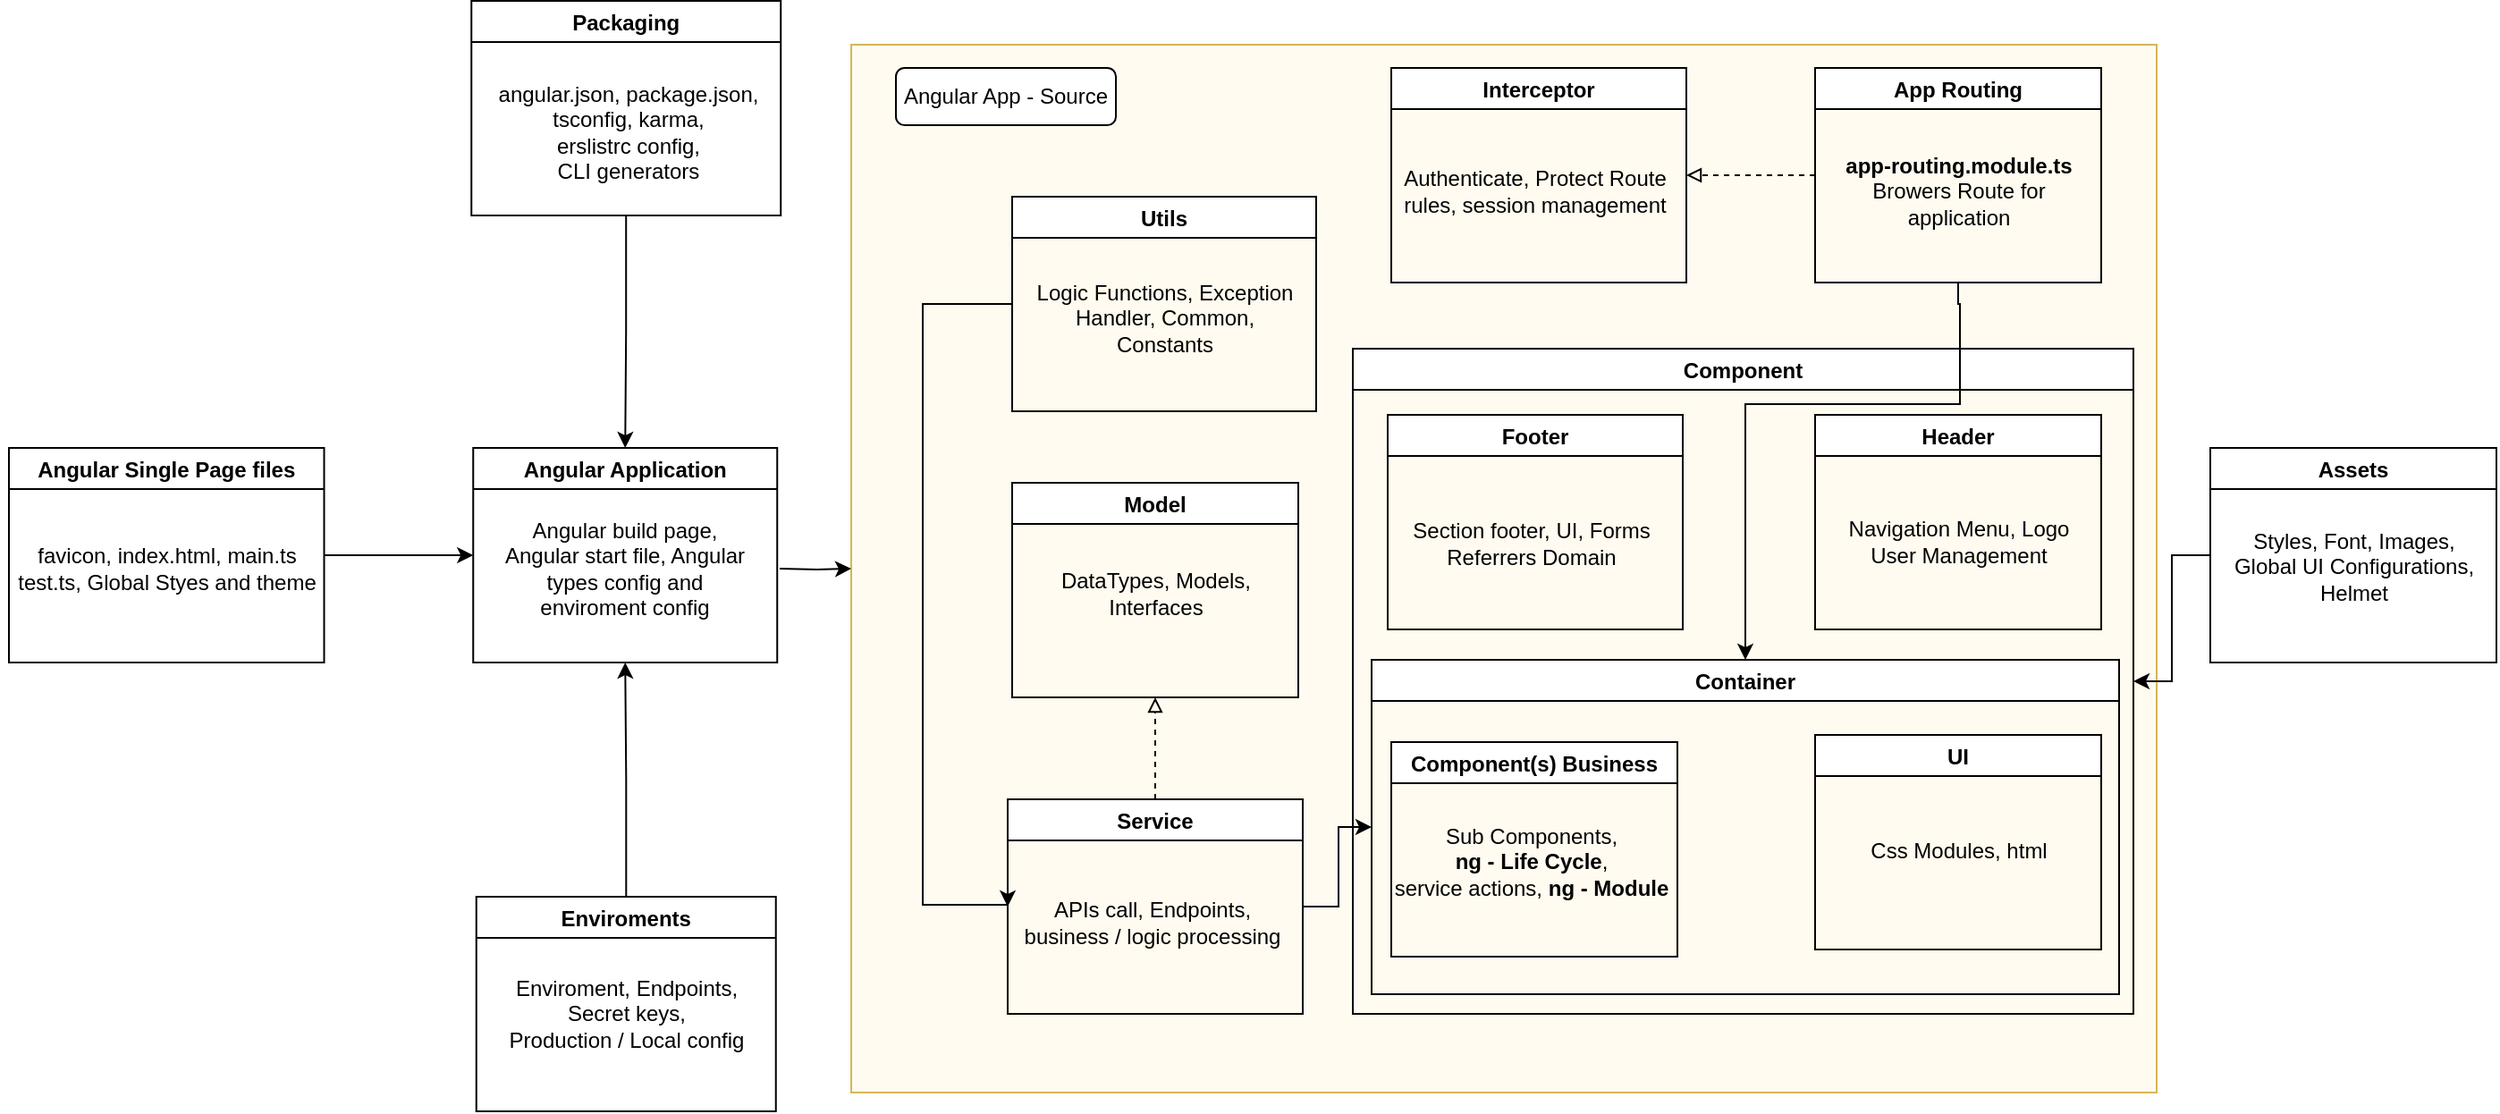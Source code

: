 <mxfile version="20.2.3" type="device" pages="2"><diagram id="prtHgNgQTEPvFCAcTncT" name="FE"><mxGraphModel dx="2238" dy="1041" grid="1" gridSize="10" guides="1" tooltips="1" connect="1" arrows="1" fold="1" page="0" pageScale="1" pageWidth="827" pageHeight="1169" math="0" shadow="0"><root><mxCell id="0"/><mxCell id="1" parent="0"/><mxCell id="k6r781Wsjhl0k1iYg_Lr-15" value="" style="rounded=0;whiteSpace=wrap;html=1;fillColor=#FFFBF0;strokeColor=#d6b656;" parent="1" vertex="1"><mxGeometry x="-400" y="-95" width="730" height="586" as="geometry"/></mxCell><mxCell id="IrVJAFNcr8Pu99Y_NWgR-2" value="Container" style="swimlane;" parent="1" vertex="1"><mxGeometry x="-109" y="249" width="418" height="187" as="geometry"/></mxCell><mxCell id="IrVJAFNcr8Pu99Y_NWgR-5" value="Component" style="swimlane;" parent="1" vertex="1"><mxGeometry x="-119.5" y="75" width="436.5" height="372" as="geometry"/></mxCell><mxCell id="T4bixV8HdlC3Lr46192C-1" value="UI" style="swimlane;" parent="IrVJAFNcr8Pu99Y_NWgR-5" vertex="1"><mxGeometry x="258.5" y="216" width="160" height="120" as="geometry"/></mxCell><mxCell id="T4bixV8HdlC3Lr46192C-11" value="Css Modules, html" style="text;html=1;align=center;verticalAlign=middle;resizable=0;points=[];autosize=1;strokeColor=none;fillColor=none;" parent="T4bixV8HdlC3Lr46192C-1" vertex="1"><mxGeometry x="20" y="50" width="120" height="30" as="geometry"/></mxCell><mxCell id="IrVJAFNcr8Pu99Y_NWgR-4" value="Footer" style="swimlane;" parent="IrVJAFNcr8Pu99Y_NWgR-5" vertex="1"><mxGeometry x="19.5" y="37" width="165" height="120" as="geometry"/></mxCell><mxCell id="IrVJAFNcr8Pu99Y_NWgR-30" value="Section footer, UI, Forms&lt;br&gt;Referrers Domain" style="text;html=1;align=center;verticalAlign=middle;resizable=0;points=[];autosize=1;strokeColor=none;fillColor=none;" parent="IrVJAFNcr8Pu99Y_NWgR-4" vertex="1"><mxGeometry y="51.5" width="160" height="40" as="geometry"/></mxCell><mxCell id="IrVJAFNcr8Pu99Y_NWgR-3" value="Header" style="swimlane;" parent="IrVJAFNcr8Pu99Y_NWgR-5" vertex="1"><mxGeometry x="258.5" y="37" width="160" height="120" as="geometry"/></mxCell><mxCell id="IrVJAFNcr8Pu99Y_NWgR-31" value="Navigation Menu, Logo&lt;br&gt;User Management" style="text;html=1;align=center;verticalAlign=middle;resizable=0;points=[];autosize=1;strokeColor=none;fillColor=none;" parent="IrVJAFNcr8Pu99Y_NWgR-3" vertex="1"><mxGeometry x="5" y="51" width="150" height="40" as="geometry"/></mxCell><mxCell id="T4bixV8HdlC3Lr46192C-8" style="edgeStyle=orthogonalEdgeStyle;rounded=0;orthogonalLoop=1;jettySize=auto;html=1;endArrow=classic;endFill=1;exitX=0.5;exitY=1;exitDx=0;exitDy=0;" parent="1" source="IrVJAFNcr8Pu99Y_NWgR-14" target="IrVJAFNcr8Pu99Y_NWgR-2" edge="1"><mxGeometry relative="1" as="geometry"><Array as="points"><mxPoint x="219" y="50"/><mxPoint x="220" y="50"/><mxPoint x="220" y="106"/><mxPoint x="100" y="106"/></Array></mxGeometry></mxCell><mxCell id="IrVJAFNcr8Pu99Y_NWgR-14" value="App Routing" style="swimlane;" parent="1" vertex="1"><mxGeometry x="139" y="-82" width="160" height="120" as="geometry"/></mxCell><mxCell id="IrVJAFNcr8Pu99Y_NWgR-15" value="&lt;b&gt;app-routing.module.ts&lt;/b&gt;&lt;br&gt;Browers Route for&lt;br&gt;application" style="text;html=1;align=center;verticalAlign=middle;resizable=0;points=[];autosize=1;strokeColor=none;fillColor=none;" parent="IrVJAFNcr8Pu99Y_NWgR-14" vertex="1"><mxGeometry x="5" y="39" width="150" height="60" as="geometry"/></mxCell><mxCell id="k6r781Wsjhl0k1iYg_Lr-3" style="edgeStyle=orthogonalEdgeStyle;rounded=0;orthogonalLoop=1;jettySize=auto;html=1;entryX=1;entryY=0.5;entryDx=0;entryDy=0;" parent="1" source="IrVJAFNcr8Pu99Y_NWgR-16" target="IrVJAFNcr8Pu99Y_NWgR-5" edge="1"><mxGeometry relative="1" as="geometry"/></mxCell><mxCell id="IrVJAFNcr8Pu99Y_NWgR-16" value="Assets" style="swimlane;" parent="1" vertex="1"><mxGeometry x="360" y="130.5" width="160" height="120" as="geometry"/></mxCell><mxCell id="IrVJAFNcr8Pu99Y_NWgR-21" value="Styles, Font, Images,&lt;br&gt;Global UI Configurations,&lt;br&gt;Helmet" style="text;html=1;align=center;verticalAlign=middle;resizable=0;points=[];autosize=1;strokeColor=none;fillColor=none;" parent="IrVJAFNcr8Pu99Y_NWgR-16" vertex="1"><mxGeometry x="5" y="41" width="150" height="50" as="geometry"/></mxCell><mxCell id="k6r781Wsjhl0k1iYg_Lr-5" style="edgeStyle=orthogonalEdgeStyle;rounded=0;orthogonalLoop=1;jettySize=auto;html=1;entryX=0;entryY=0.5;entryDx=0;entryDy=0;" parent="1" source="IrVJAFNcr8Pu99Y_NWgR-17" target="IrVJAFNcr8Pu99Y_NWgR-2" edge="1"><mxGeometry relative="1" as="geometry"/></mxCell><mxCell id="T4bixV8HdlC3Lr46192C-9" style="edgeStyle=orthogonalEdgeStyle;rounded=0;orthogonalLoop=1;jettySize=auto;html=1;entryX=0.5;entryY=1;entryDx=0;entryDy=0;endArrow=block;endFill=0;dashed=1;" parent="1" source="IrVJAFNcr8Pu99Y_NWgR-17" target="k6r781Wsjhl0k1iYg_Lr-7" edge="1"><mxGeometry relative="1" as="geometry"/></mxCell><mxCell id="IrVJAFNcr8Pu99Y_NWgR-17" value="Service" style="swimlane;startSize=23;" parent="1" vertex="1"><mxGeometry x="-312.5" y="327" width="165" height="120" as="geometry"/></mxCell><mxCell id="IrVJAFNcr8Pu99Y_NWgR-19" value="APIs call, Endpoints, &lt;br&gt;business / logic processing" style="text;html=1;align=center;verticalAlign=middle;resizable=0;points=[];autosize=1;strokeColor=none;fillColor=none;" parent="IrVJAFNcr8Pu99Y_NWgR-17" vertex="1"><mxGeometry x="-5" y="49" width="170" height="40" as="geometry"/></mxCell><mxCell id="k6r781Wsjhl0k1iYg_Lr-10" style="edgeStyle=orthogonalEdgeStyle;rounded=0;orthogonalLoop=1;jettySize=auto;html=1;entryX=0;entryY=0.5;entryDx=0;entryDy=0;" parent="1" source="IrVJAFNcr8Pu99Y_NWgR-22" target="IrVJAFNcr8Pu99Y_NWgR-17" edge="1"><mxGeometry relative="1" as="geometry"><Array as="points"><mxPoint x="-360" y="50"/><mxPoint x="-360" y="386"/></Array></mxGeometry></mxCell><mxCell id="IrVJAFNcr8Pu99Y_NWgR-22" value="Utils" style="swimlane;startSize=23;" parent="1" vertex="1"><mxGeometry x="-310" y="-10" width="170" height="120" as="geometry"/></mxCell><mxCell id="IrVJAFNcr8Pu99Y_NWgR-32" value="Logic Functions, Exception&lt;br&gt;Handler, Common,&lt;br&gt;Constants" style="text;html=1;align=center;verticalAlign=middle;resizable=0;points=[];autosize=1;strokeColor=none;fillColor=none;" parent="IrVJAFNcr8Pu99Y_NWgR-22" vertex="1"><mxGeometry y="38" width="170" height="60" as="geometry"/></mxCell><mxCell id="IrVJAFNcr8Pu99Y_NWgR-23" value="Angular Application" style="swimlane;" parent="1" vertex="1"><mxGeometry x="-611.38" y="130.5" width="170" height="120" as="geometry"/></mxCell><mxCell id="IrVJAFNcr8Pu99Y_NWgR-24" value="Angular build page, &lt;br&gt;Angular start file, Angular&lt;br&gt;types config and&lt;br&gt;enviroment config" style="text;html=1;align=center;verticalAlign=middle;resizable=0;points=[];autosize=1;strokeColor=none;fillColor=none;" parent="IrVJAFNcr8Pu99Y_NWgR-23" vertex="1"><mxGeometry x="8" y="32.5" width="152" height="70" as="geometry"/></mxCell><mxCell id="k6r781Wsjhl0k1iYg_Lr-1" style="edgeStyle=orthogonalEdgeStyle;rounded=0;orthogonalLoop=1;jettySize=auto;html=1;entryX=0.5;entryY=1;entryDx=0;entryDy=0;" parent="1" source="IrVJAFNcr8Pu99Y_NWgR-25" target="IrVJAFNcr8Pu99Y_NWgR-23" edge="1"><mxGeometry relative="1" as="geometry"/></mxCell><mxCell id="IrVJAFNcr8Pu99Y_NWgR-25" value="Enviroments" style="swimlane;" parent="1" vertex="1"><mxGeometry x="-609.63" y="381.5" width="167.5" height="120" as="geometry"/></mxCell><mxCell id="IrVJAFNcr8Pu99Y_NWgR-26" value="Enviroment, Endpoints,&lt;br&gt;Secret keys, &lt;br&gt;Production / Local config" style="text;html=1;align=center;verticalAlign=middle;resizable=0;points=[];autosize=1;strokeColor=none;fillColor=none;" parent="IrVJAFNcr8Pu99Y_NWgR-25" vertex="1"><mxGeometry x="9.25" y="38" width="149" height="55" as="geometry"/></mxCell><mxCell id="k6r781Wsjhl0k1iYg_Lr-2" style="edgeStyle=orthogonalEdgeStyle;rounded=0;orthogonalLoop=1;jettySize=auto;html=1;entryX=0.5;entryY=0;entryDx=0;entryDy=0;" parent="1" source="IrVJAFNcr8Pu99Y_NWgR-27" target="IrVJAFNcr8Pu99Y_NWgR-23" edge="1"><mxGeometry relative="1" as="geometry"/></mxCell><mxCell id="IrVJAFNcr8Pu99Y_NWgR-27" value="Packaging" style="swimlane;" parent="1" vertex="1"><mxGeometry x="-612.38" y="-119.5" width="173" height="120" as="geometry"/></mxCell><mxCell id="IrVJAFNcr8Pu99Y_NWgR-28" value="angular.json, package.json,&lt;br&gt;tsconfig, karma, &lt;br&gt;erslistrc config,&lt;br&gt;CLI generators" style="text;html=1;align=center;verticalAlign=middle;resizable=0;points=[];autosize=1;strokeColor=none;fillColor=none;" parent="IrVJAFNcr8Pu99Y_NWgR-27" vertex="1"><mxGeometry x="5.5" y="38" width="163" height="70" as="geometry"/></mxCell><mxCell id="k6r781Wsjhl0k1iYg_Lr-7" value="Model" style="swimlane;" parent="1" vertex="1"><mxGeometry x="-310" y="150" width="160" height="120" as="geometry"/></mxCell><mxCell id="k6r781Wsjhl0k1iYg_Lr-8" value="DataTypes, Models,&lt;br&gt;Interfaces" style="text;html=1;align=center;verticalAlign=middle;resizable=0;points=[];autosize=1;strokeColor=none;fillColor=none;" parent="k6r781Wsjhl0k1iYg_Lr-7" vertex="1"><mxGeometry x="15" y="42" width="130" height="40" as="geometry"/></mxCell><mxCell id="OQwcvPHWWRe0IUcMrcn1-2" value="Angular App - Source" style="rounded=1;whiteSpace=wrap;html=1;" parent="1" vertex="1"><mxGeometry x="-375" y="-82" width="123" height="32" as="geometry"/></mxCell><mxCell id="OQwcvPHWWRe0IUcMrcn1-6" style="edgeStyle=orthogonalEdgeStyle;rounded=0;orthogonalLoop=1;jettySize=auto;html=1;entryX=0;entryY=0.5;entryDx=0;entryDy=0;" parent="1" source="OQwcvPHWWRe0IUcMrcn1-3" target="IrVJAFNcr8Pu99Y_NWgR-23" edge="1"><mxGeometry relative="1" as="geometry"/></mxCell><mxCell id="OQwcvPHWWRe0IUcMrcn1-3" value="Angular Single Page files" style="swimlane;" parent="1" vertex="1"><mxGeometry x="-871" y="130.5" width="176.25" height="120" as="geometry"/></mxCell><mxCell id="OQwcvPHWWRe0IUcMrcn1-4" value="favicon, index.html, main.ts&lt;br&gt;test.ts, Global Styes and theme" style="text;html=1;align=center;verticalAlign=middle;resizable=0;points=[];autosize=1;strokeColor=none;fillColor=none;" parent="OQwcvPHWWRe0IUcMrcn1-3" vertex="1"><mxGeometry x="-4.37" y="47" width="185" height="41" as="geometry"/></mxCell><mxCell id="T4bixV8HdlC3Lr46192C-2" value="Component(s) Business" style="swimlane;" parent="1" vertex="1"><mxGeometry x="-98" y="295" width="160" height="120" as="geometry"/></mxCell><mxCell id="T4bixV8HdlC3Lr46192C-3" value="Interceptor" style="swimlane;" parent="1" vertex="1"><mxGeometry x="-98" y="-82" width="165" height="120" as="geometry"/></mxCell><mxCell id="T4bixV8HdlC3Lr46192C-4" value="Authenticate, Protect Route&lt;br&gt;rules, session management" style="text;html=1;align=center;verticalAlign=middle;resizable=0;points=[];autosize=1;strokeColor=none;fillColor=none;" parent="T4bixV8HdlC3Lr46192C-3" vertex="1"><mxGeometry x="-5" y="49" width="170" height="40" as="geometry"/></mxCell><mxCell id="T4bixV8HdlC3Lr46192C-6" style="edgeStyle=orthogonalEdgeStyle;rounded=0;orthogonalLoop=1;jettySize=auto;html=1;dashed=1;endArrow=block;endFill=0;exitX=0;exitY=0.5;exitDx=0;exitDy=0;entryX=1;entryY=0.5;entryDx=0;entryDy=0;" parent="1" source="IrVJAFNcr8Pu99Y_NWgR-14" target="T4bixV8HdlC3Lr46192C-3" edge="1"><mxGeometry relative="1" as="geometry"><mxPoint x="60" y="-13" as="targetPoint"/></mxGeometry></mxCell><mxCell id="T4bixV8HdlC3Lr46192C-10" value="Sub Components, &lt;br&gt;&lt;b&gt;ng - Life Cycle&lt;/b&gt;, &lt;br&gt;service actions, &lt;b&gt;ng - Module&lt;/b&gt;" style="text;html=1;align=center;verticalAlign=middle;resizable=0;points=[];autosize=1;strokeColor=none;fillColor=none;" parent="1" vertex="1"><mxGeometry x="-110" y="331.5" width="180" height="60" as="geometry"/></mxCell><mxCell id="T4bixV8HdlC3Lr46192C-12" style="edgeStyle=orthogonalEdgeStyle;rounded=0;orthogonalLoop=1;jettySize=auto;html=1;endArrow=classic;endFill=1;" parent="1" target="k6r781Wsjhl0k1iYg_Lr-15" edge="1"><mxGeometry relative="1" as="geometry"><mxPoint x="-440" y="198" as="sourcePoint"/></mxGeometry></mxCell></root></mxGraphModel></diagram><diagram id="WD9nquTV_FvEeTLuw1xO" name="BE"><mxGraphModel dx="3716" dy="-1121" grid="1" gridSize="10" guides="1" tooltips="1" connect="1" arrows="1" fold="1" page="1" pageScale="1" pageWidth="827" pageHeight="1169" math="0" shadow="0"><root><mxCell id="0"/><mxCell id="1" parent="0"/><mxCell id="oiYRCnaOHxDIqLM54BH5-25" value="" style="shape=folder;fontStyle=1;spacingTop=10;tabWidth=111;tabHeight=20;tabPosition=left;html=1;rounded=0;shadow=0;comic=0;labelBackgroundColor=none;strokeColor=#000000;strokeWidth=1;fillColor=#ffffff;fontFamily=Verdana;fontSize=10;fontColor=#000000;align=center;" parent="1" vertex="1"><mxGeometry x="-228" y="2910" width="618" height="350" as="geometry"/></mxCell><mxCell id="oiYRCnaOHxDIqLM54BH5-24" value="" style="shape=folder;fontStyle=1;spacingTop=10;tabWidth=111;tabHeight=20;tabPosition=left;html=1;rounded=0;shadow=0;comic=0;labelBackgroundColor=none;strokeColor=#000000;strokeWidth=1;fillColor=#ffffff;fontFamily=Verdana;fontSize=10;fontColor=#000000;align=center;" parent="1" vertex="1"><mxGeometry x="-228" y="2500" width="618" height="350" as="geometry"/></mxCell><mxCell id="oiYRCnaOHxDIqLM54BH5-23" value="" style="shape=folder;fontStyle=1;spacingTop=10;tabWidth=111;tabHeight=20;tabPosition=left;html=1;rounded=0;shadow=0;comic=0;labelBackgroundColor=none;strokeColor=#000000;strokeWidth=1;fillColor=#ffffff;fontFamily=Verdana;fontSize=10;fontColor=#000000;align=center;" parent="1" vertex="1"><mxGeometry x="-900" y="2500" width="560" height="540" as="geometry"/></mxCell><mxCell id="EERbF3u110Pk-gkd7jUZ-1" style="edgeStyle=orthogonalEdgeStyle;rounded=0;orthogonalLoop=1;jettySize=auto;html=1;" parent="1" source="EERbF3u110Pk-gkd7jUZ-2" edge="1"><mxGeometry relative="1" as="geometry"><mxPoint x="-622" y="2720" as="targetPoint"/></mxGeometry></mxCell><mxCell id="EERbF3u110Pk-gkd7jUZ-2" value="Exception&lt;br&gt;Handler" style="shape=folder;fontStyle=1;spacingTop=10;tabWidth=50;tabHeight=17;tabPosition=left;html=1;rounded=0;shadow=0;comic=0;labelBackgroundColor=none;strokeColor=#000000;strokeWidth=1;fillColor=#ffffff;fontFamily=Verdana;fontSize=10;fontColor=#000000;align=center;" parent="1" vertex="1"><mxGeometry x="-678.5" y="2540.005" width="112" height="89.976" as="geometry"/></mxCell><mxCell id="oiYRCnaOHxDIqLM54BH5-6" style="edgeStyle=orthogonalEdgeStyle;rounded=0;orthogonalLoop=1;jettySize=auto;html=1;entryX=0;entryY=0;entryDx=0;entryDy=43.5;entryPerimeter=0;" parent="1" source="EERbF3u110Pk-gkd7jUZ-3" target="EERbF3u110Pk-gkd7jUZ-6" edge="1"><mxGeometry relative="1" as="geometry"/></mxCell><mxCell id="oiYRCnaOHxDIqLM54BH5-7" style="edgeStyle=orthogonalEdgeStyle;rounded=0;orthogonalLoop=1;jettySize=auto;html=1;entryX=0;entryY=0;entryDx=0;entryDy=43.77;entryPerimeter=0;" parent="1" source="EERbF3u110Pk-gkd7jUZ-3" target="EERbF3u110Pk-gkd7jUZ-7" edge="1"><mxGeometry relative="1" as="geometry"><Array as="points"><mxPoint x="-738" y="2923"/><mxPoint x="-738" y="2990"/></Array></mxGeometry></mxCell><mxCell id="EERbF3u110Pk-gkd7jUZ-3" value="Data Transfer &lt;br&gt;Object" style="shape=folder;fontStyle=1;spacingTop=10;tabWidth=50;tabHeight=17;tabPosition=left;html=1;rounded=0;shadow=0;comic=0;labelBackgroundColor=none;strokeColor=#000000;strokeWidth=1;fillColor=#ffffff;fontFamily=Verdana;fontSize=10;fontColor=#000000;align=center;" parent="1" vertex="1"><mxGeometry x="-870" y="2877.996" width="112" height="89.976" as="geometry"/></mxCell><mxCell id="EERbF3u110Pk-gkd7jUZ-5" value="&lt;p style=&quot;margin: 0px ; margin-top: 4px ; text-align: center&quot;&gt;&lt;i&gt;&amp;lt;&amp;lt;Implement&amp;gt;&amp;gt;&lt;/i&gt;&lt;br&gt;&lt;b&gt;jakarta.validation-api&lt;/b&gt;&lt;br&gt;&lt;/p&gt;&lt;hr size=&quot;1&quot;&gt;&lt;p style=&quot;margin: 0px ; margin-left: 4px&quot;&gt;+ @NotNull&lt;br&gt;+ @NotBlank&lt;br&gt;&lt;/p&gt;&lt;p style=&quot;margin: 0px ; margin-left: 4px&quot;&gt;+ @Length&lt;/p&gt;&lt;p style=&quot;margin: 0px ; margin-left: 4px&quot;&gt;+&amp;nbsp;@Pattern&lt;/p&gt;&lt;p style=&quot;margin: 0px ; margin-left: 4px&quot;&gt;+&amp;nbsp;GetCurrentUserLogin()&lt;/p&gt;&lt;p style=&quot;margin: 0px ; margin-left: 4px&quot;&gt;+ GetListUsersByIds()&lt;/p&gt;" style="verticalAlign=top;align=left;overflow=fill;fontSize=12;fontFamily=Helvetica;html=1;" parent="1" vertex="1"><mxGeometry x="-509" y="2830.795" width="144" height="186.378" as="geometry"/></mxCell><mxCell id="EERbF3u110Pk-gkd7jUZ-6" value="Response" style="shape=folder;fontStyle=1;spacingTop=10;tabWidth=50;tabHeight=17;tabPosition=left;html=1;rounded=0;shadow=0;comic=0;labelBackgroundColor=none;strokeColor=#000000;strokeWidth=1;fillColor=#ffffff;fontFamily=Verdana;fontSize=10;fontColor=#000000;align=center;" parent="1" vertex="1"><mxGeometry x="-720" y="2830.8" width="168.5" height="70" as="geometry"/></mxCell><mxCell id="oiYRCnaOHxDIqLM54BH5-5" style="edgeStyle=orthogonalEdgeStyle;rounded=0;orthogonalLoop=1;jettySize=auto;html=1;dashed=1;endArrow=block;endFill=0;" parent="1" source="EERbF3u110Pk-gkd7jUZ-7" target="EERbF3u110Pk-gkd7jUZ-5" edge="1"><mxGeometry relative="1" as="geometry"><Array as="points"><mxPoint x="-530" y="2982"/><mxPoint x="-530" y="2924"/></Array></mxGeometry></mxCell><mxCell id="EERbF3u110Pk-gkd7jUZ-7" value="&amp;nbsp; &amp;nbsp; &amp;nbsp; &amp;nbsp; Request" style="shape=folder;fontStyle=1;spacingTop=10;tabWidth=50;tabHeight=17;tabPosition=left;html=1;rounded=0;shadow=0;comic=0;labelBackgroundColor=none;strokeColor=#000000;strokeWidth=1;fillColor=#ffffff;fontFamily=Verdana;fontSize=10;fontColor=#000000;align=left;sketch=0;gradientColor=none;" parent="1" vertex="1"><mxGeometry x="-720" y="2946.51" width="170" height="70.54" as="geometry"/></mxCell><mxCell id="EERbF3u110Pk-gkd7jUZ-8" value="Request&lt;br&gt;Validators" style="shape=folder;fontStyle=1;spacingTop=10;tabWidth=29;tabHeight=11;tabPosition=left;html=1;rounded=0;shadow=0;comic=0;labelBackgroundColor=none;strokeColor=#000000;strokeWidth=1;fillColor=#ffffff;fontFamily=Verdana;fontSize=10;fontColor=#000000;align=center;" parent="1" vertex="1"><mxGeometry x="-625.25" y="2967.97" width="69.5" height="39.55" as="geometry"/></mxCell><mxCell id="EERbF3u110Pk-gkd7jUZ-10" value="WEB API" style="shape=folder;fontStyle=1;spacingTop=10;tabWidth=50;tabHeight=17;tabPosition=left;html=1;rounded=0;shadow=0;comic=0;labelBackgroundColor=none;strokeColor=#000000;strokeWidth=1;fillColor=#ffffff;fontFamily=Verdana;fontSize=10;fontColor=#000000;align=center;" parent="1" vertex="1"><mxGeometry x="-870" y="2540.004" width="112" height="89.976" as="geometry"/></mxCell><mxCell id="EERbF3u110Pk-gkd7jUZ-11" value="&lt;p style=&quot;margin: 0px ; margin-top: 4px ; text-align: center&quot;&gt;&lt;i&gt;&amp;lt;&amp;lt;Implement&amp;gt;&amp;gt;&lt;/i&gt;&lt;br&gt;&lt;/p&gt;&lt;hr size=&quot;1&quot;&gt;&lt;p style=&quot;margin: 0px ; margin-left: 4px&quot;&gt;+ &lt;b&gt;domain.exception&lt;/b&gt;&lt;br&gt;+ Abstract&amp;nbsp;&lt;/p&gt;&lt;p style=&quot;margin: 0px ; margin-left: 4px&quot;&gt;&lt;span style=&quot;background-color: initial;&quot;&gt;&lt;b&gt;org.springframework&lt;/b&gt;&amp;nbsp;&lt;/span&gt;&lt;/p&gt;&lt;p style=&quot;margin: 0px ; margin-left: 4px&quot;&gt;exceptions&lt;/p&gt;" style="verticalAlign=top;align=left;overflow=fill;fontSize=12;fontFamily=Helvetica;html=1;" parent="1" vertex="1"><mxGeometry x="-509" y="2550" width="144" height="229.97" as="geometry"/></mxCell><mxCell id="EERbF3u110Pk-gkd7jUZ-12" value="" style="endArrow=none;dashed=1;html=1;rounded=0;entryX=0.5;entryY=1;entryDx=0;entryDy=0;entryPerimeter=0;exitX=0.499;exitY=0.174;exitDx=0;exitDy=0;exitPerimeter=0;" parent="1" source="EERbF3u110Pk-gkd7jUZ-4" target="EERbF3u110Pk-gkd7jUZ-10" edge="1"><mxGeometry width="50" height="50" relative="1" as="geometry"><mxPoint x="-815" y="2684" as="sourcePoint"/><mxPoint x="-810" y="2630" as="targetPoint"/></mxGeometry></mxCell><mxCell id="oiYRCnaOHxDIqLM54BH5-4" style="edgeStyle=orthogonalEdgeStyle;rounded=0;orthogonalLoop=1;jettySize=auto;html=1;dashed=1;endArrow=blockThin;endFill=0;" parent="1" source="EERbF3u110Pk-gkd7jUZ-13" target="EERbF3u110Pk-gkd7jUZ-11" edge="1"><mxGeometry relative="1" as="geometry"/></mxCell><mxCell id="EERbF3u110Pk-gkd7jUZ-13" value="Global Exception&lt;br&gt;Handler" style="shape=folder;fontStyle=1;spacingTop=10;tabWidth=50;tabHeight=17;tabPosition=left;html=1;rounded=0;shadow=0;comic=0;labelBackgroundColor=none;strokeColor=#000000;strokeWidth=1;fillColor=#ffffff;fontFamily=Verdana;fontSize=10;fontColor=#000000;align=center;" parent="1" vertex="1"><mxGeometry x="-678.5" y="2670.005" width="112" height="89.976" as="geometry"/></mxCell><mxCell id="EERbF3u110Pk-gkd7jUZ-15" value="Exceptions" style="shape=folder;fontStyle=1;spacingTop=10;tabWidth=50;tabHeight=17;tabPosition=left;html=1;rounded=0;shadow=0;comic=0;labelBackgroundColor=none;strokeColor=#000000;strokeWidth=1;fillColor=#ffffff;fontFamily=Verdana;fontSize=10;fontColor=#000000;align=center;" parent="1" vertex="1"><mxGeometry x="-30" y="2640.0" width="112" height="70" as="geometry"/></mxCell><mxCell id="oiYRCnaOHxDIqLM54BH5-10" style="edgeStyle=orthogonalEdgeStyle;rounded=0;orthogonalLoop=1;jettySize=auto;html=1;endArrow=classic;endFill=1;" parent="1" source="EERbF3u110Pk-gkd7jUZ-16" target="EERbF3u110Pk-gkd7jUZ-38" edge="1"><mxGeometry relative="1" as="geometry"/></mxCell><mxCell id="oiYRCnaOHxDIqLM54BH5-11" style="edgeStyle=orthogonalEdgeStyle;rounded=0;orthogonalLoop=1;jettySize=auto;html=1;endArrow=classic;endFill=1;" parent="1" source="EERbF3u110Pk-gkd7jUZ-16" target="EERbF3u110Pk-gkd7jUZ-39" edge="1"><mxGeometry relative="1" as="geometry"/></mxCell><mxCell id="EERbF3u110Pk-gkd7jUZ-16" value="Helpers" style="shape=folder;fontStyle=1;spacingTop=10;tabWidth=50;tabHeight=17;tabPosition=left;html=1;rounded=0;shadow=0;comic=0;labelBackgroundColor=none;strokeColor=#000000;strokeWidth=1;fillColor=#ffffff;fontFamily=Verdana;fontSize=10;fontColor=#000000;align=center;" parent="1" vertex="1"><mxGeometry x="178" y="2549.99" width="112" height="70" as="geometry"/></mxCell><mxCell id="EERbF3u110Pk-gkd7jUZ-19" value="Filter" style="shape=folder;fontStyle=1;spacingTop=10;tabWidth=50;tabHeight=17;tabPosition=left;html=1;rounded=0;shadow=0;comic=0;labelBackgroundColor=none;strokeColor=#000000;strokeWidth=1;fillColor=#ffffff;fontFamily=Verdana;fontSize=10;fontColor=#000000;align=center;" parent="1" vertex="1"><mxGeometry x="-30" y="2550" width="112" height="70" as="geometry"/></mxCell><mxCell id="EERbF3u110Pk-gkd7jUZ-21" value="Service" style="shape=folder;fontStyle=1;spacingTop=10;tabWidth=50;tabHeight=17;tabPosition=left;html=1;rounded=0;shadow=0;comic=0;labelBackgroundColor=none;strokeColor=#000000;strokeWidth=1;fillColor=#ffffff;fontFamily=Verdana;fontSize=10;fontColor=#000000;align=center;" parent="1" vertex="1"><mxGeometry x="-206" y="2549.99" width="112" height="70" as="geometry"/></mxCell><mxCell id="EERbF3u110Pk-gkd7jUZ-22" value="Mapper" style="shape=folder;fontStyle=1;spacingTop=10;tabWidth=50;tabHeight=17;tabPosition=left;html=1;rounded=0;shadow=0;comic=0;labelBackgroundColor=none;strokeColor=#000000;strokeWidth=1;fillColor=#ffffff;fontFamily=Verdana;fontSize=10;fontColor=#000000;align=center;" parent="1" vertex="1"><mxGeometry x="-30" y="2729.99" width="112" height="70" as="geometry"/></mxCell><mxCell id="EERbF3u110Pk-gkd7jUZ-23" value="Persistence" style="shape=folder;fontStyle=1;spacingTop=10;tabWidth=50;tabHeight=17;tabPosition=left;html=1;rounded=0;shadow=0;comic=0;labelBackgroundColor=none;strokeColor=#000000;strokeWidth=1;fillColor=#ffffff;fontFamily=Verdana;fontSize=10;fontColor=#000000;align=center;" parent="1" vertex="1"><mxGeometry x="182" y="2950.99" width="112" height="70" as="geometry"/></mxCell><mxCell id="EERbF3u110Pk-gkd7jUZ-24" value="Entity&lt;br&gt;Configuration" style="shape=folder;fontStyle=1;spacingTop=10;tabWidth=50;tabHeight=17;tabPosition=left;html=1;rounded=0;shadow=0;comic=0;labelBackgroundColor=none;strokeColor=#000000;strokeWidth=1;fillColor=#ffffff;fontFamily=Verdana;fontSize=10;fontColor=#000000;align=center;" parent="1" vertex="1"><mxGeometry x="112" y="3070.07" width="112" height="70" as="geometry"/></mxCell><mxCell id="EERbF3u110Pk-gkd7jUZ-25" value="Migration" style="shape=folder;fontStyle=1;spacingTop=10;tabWidth=50;tabHeight=17;tabPosition=left;html=1;rounded=0;shadow=0;comic=0;labelBackgroundColor=none;strokeColor=#000000;strokeWidth=1;fillColor=#ffffff;fontFamily=Verdana;fontSize=10;fontColor=#000000;align=center;" parent="1" vertex="1"><mxGeometry x="272" y="3070.07" width="112" height="70" as="geometry"/></mxCell><mxCell id="EERbF3u110Pk-gkd7jUZ-26" value="Repository" style="shape=folder;fontStyle=1;spacingTop=10;tabWidth=50;tabHeight=17;tabPosition=left;html=1;rounded=0;shadow=0;comic=0;labelBackgroundColor=none;strokeColor=#000000;strokeWidth=1;fillColor=#ffffff;fontFamily=Verdana;fontSize=10;fontColor=#000000;align=center;" parent="1" vertex="1"><mxGeometry x="-14" y="3173.02" width="112" height="70" as="geometry"/></mxCell><mxCell id="EERbF3u110Pk-gkd7jUZ-27" value="«static»&lt;br&gt;&lt;b&gt;:&lt;/b&gt;DatabaseSeeding" style="html=1;dropTarget=0;" parent="1" vertex="1"><mxGeometry x="-625.25" y="3196" width="180" height="64" as="geometry"/></mxCell><mxCell id="EERbF3u110Pk-gkd7jUZ-28" value="" style="shape=module;jettyWidth=8;jettyHeight=4;" parent="EERbF3u110Pk-gkd7jUZ-27" vertex="1"><mxGeometry x="1" width="20" height="20" relative="1" as="geometry"><mxPoint x="-27" y="7" as="offset"/></mxGeometry></mxCell><mxCell id="oiYRCnaOHxDIqLM54BH5-21" style="edgeStyle=orthogonalEdgeStyle;rounded=0;orthogonalLoop=1;jettySize=auto;html=1;endArrow=classic;endFill=1;" parent="1" source="EERbF3u110Pk-gkd7jUZ-29" target="oiYRCnaOHxDIqLM54BH5-16" edge="1"><mxGeometry relative="1" as="geometry"/></mxCell><mxCell id="oiYRCnaOHxDIqLM54BH5-22" style="edgeStyle=orthogonalEdgeStyle;rounded=0;orthogonalLoop=1;jettySize=auto;html=1;endArrow=classic;endFill=1;" parent="1" source="EERbF3u110Pk-gkd7jUZ-29" target="oiYRCnaOHxDIqLM54BH5-13" edge="1"><mxGeometry relative="1" as="geometry"/></mxCell><mxCell id="EERbF3u110Pk-gkd7jUZ-29" value="Entities" style="shape=folder;fontStyle=1;spacingTop=10;tabWidth=50;tabHeight=17;tabPosition=left;html=1;rounded=0;shadow=0;comic=0;labelBackgroundColor=none;strokeColor=#000000;strokeWidth=1;fillColor=#ffffff;fontFamily=Verdana;fontSize=10;fontColor=#000000;align=center;" parent="1" vertex="1"><mxGeometry x="-143" y="2942" width="112" height="70" as="geometry"/></mxCell><mxCell id="EERbF3u110Pk-gkd7jUZ-38" value="Constant" style="shape=folder;fontStyle=1;spacingTop=10;tabWidth=50;tabHeight=17;tabPosition=left;html=1;rounded=0;shadow=0;comic=0;labelBackgroundColor=none;strokeColor=#000000;strokeWidth=1;fillColor=#ffffff;fontFamily=Verdana;fontSize=10;fontColor=#000000;align=center;" parent="1" vertex="1"><mxGeometry x="110" y="2730" width="112" height="70" as="geometry"/></mxCell><mxCell id="EERbF3u110Pk-gkd7jUZ-39" value="Utils" style="shape=folder;fontStyle=1;spacingTop=10;tabWidth=50;tabHeight=17;tabPosition=left;html=1;rounded=0;shadow=0;comic=0;labelBackgroundColor=none;strokeColor=#000000;strokeWidth=1;fillColor=#ffffff;fontFamily=Verdana;fontSize=10;fontColor=#000000;align=center;" parent="1" vertex="1"><mxGeometry x="254" y="2730" width="112" height="70" as="geometry"/></mxCell><mxCell id="oiYRCnaOHxDIqLM54BH5-1" style="edgeStyle=orthogonalEdgeStyle;rounded=0;orthogonalLoop=1;jettySize=auto;html=1;" parent="1" source="EERbF3u110Pk-gkd7jUZ-40" target="EERbF3u110Pk-gkd7jUZ-41" edge="1"><mxGeometry relative="1" as="geometry"/></mxCell><mxCell id="oiYRCnaOHxDIqLM54BH5-2" style="edgeStyle=orthogonalEdgeStyle;rounded=0;orthogonalLoop=1;jettySize=auto;html=1;entryX=0.5;entryY=0;entryDx=0;entryDy=0;" parent="1" source="EERbF3u110Pk-gkd7jUZ-40" target="EERbF3u110Pk-gkd7jUZ-42" edge="1"><mxGeometry relative="1" as="geometry"/></mxCell><mxCell id="EERbF3u110Pk-gkd7jUZ-40" value="Resources" style="shape=folder;fontStyle=1;spacingTop=10;tabWidth=50;tabHeight=17;tabPosition=left;html=1;rounded=0;shadow=0;comic=0;labelBackgroundColor=none;strokeColor=#000000;strokeWidth=1;fillColor=#ffffff;fontFamily=Verdana;fontSize=10;fontColor=#000000;align=center;" parent="1" vertex="1"><mxGeometry x="-788.5" y="3086" width="112" height="70" as="geometry"/></mxCell><mxCell id="oiYRCnaOHxDIqLM54BH5-3" style="edgeStyle=orthogonalEdgeStyle;rounded=0;orthogonalLoop=1;jettySize=auto;html=1;endArrow=none;endFill=0;" parent="1" source="EERbF3u110Pk-gkd7jUZ-41" target="EERbF3u110Pk-gkd7jUZ-27" edge="1"><mxGeometry relative="1" as="geometry"/></mxCell><mxCell id="EERbF3u110Pk-gkd7jUZ-41" value="Migration&lt;br&gt;Configuration" style="shape=folder;fontStyle=1;spacingTop=10;tabWidth=50;tabHeight=17;tabPosition=left;html=1;rounded=0;shadow=0;comic=0;labelBackgroundColor=none;strokeColor=#000000;strokeWidth=1;fillColor=#ffffff;fontFamily=Verdana;fontSize=10;fontColor=#000000;align=center;" parent="1" vertex="1"><mxGeometry x="-591.25" y="3086" width="112" height="70" as="geometry"/></mxCell><mxCell id="EERbF3u110Pk-gkd7jUZ-42" value="Application Configuration" style="html=1;dropTarget=0;" parent="1" vertex="1"><mxGeometry x="-820" y="3196" width="175" height="64" as="geometry"/></mxCell><mxCell id="EERbF3u110Pk-gkd7jUZ-43" value="" style="shape=module;jettyWidth=8;jettyHeight=4;" parent="EERbF3u110Pk-gkd7jUZ-42" vertex="1"><mxGeometry x="1" width="20" height="20" relative="1" as="geometry"><mxPoint x="-27" y="7" as="offset"/></mxGeometry></mxCell><mxCell id="EERbF3u110Pk-gkd7jUZ-4" value="Controller" style="shape=folder;fontStyle=1;spacingTop=10;tabWidth=50;tabHeight=17;tabPosition=left;html=1;rounded=0;shadow=0;comic=0;labelBackgroundColor=none;strokeColor=#000000;strokeWidth=1;fillColor=#ffffff;fontFamily=Verdana;fontSize=10;fontColor=#000000;align=center;" parent="1" vertex="1"><mxGeometry x="-870" y="2670.004" width="112" height="89.976" as="geometry"/></mxCell><mxCell id="oiYRCnaOHxDIqLM54BH5-9" style="edgeStyle=orthogonalEdgeStyle;rounded=0;orthogonalLoop=1;jettySize=auto;html=1;entryX=0.5;entryY=1;entryDx=0;entryDy=0;entryPerimeter=0;endArrow=block;endFill=0;dashed=1;" parent="1" target="EERbF3u110Pk-gkd7jUZ-21" edge="1"><mxGeometry relative="1" as="geometry"><mxPoint x="-150" y="2752" as="sourcePoint"/></mxGeometry></mxCell><mxCell id="oiYRCnaOHxDIqLM54BH5-8" value="ServiceImpl" style="shape=folder;fontStyle=1;spacingTop=10;tabWidth=50;tabHeight=17;tabPosition=left;html=1;rounded=0;shadow=0;comic=0;labelBackgroundColor=none;strokeColor=#000000;strokeWidth=1;fillColor=#ffffff;fontFamily=Verdana;fontSize=10;fontColor=#000000;align=center;" parent="1" vertex="1"><mxGeometry x="-206" y="2729.99" width="112" height="70" as="geometry"/></mxCell><mxCell id="oiYRCnaOHxDIqLM54BH5-12" value="&lt;p style=&quot;margin: 0px ; margin-top: 4px ; text-align: center&quot;&gt;&lt;i&gt;&amp;lt;&amp;lt;Implement&amp;gt;&amp;gt;&lt;/i&gt;&lt;br&gt;&lt;b&gt;javax.persistence.entity&lt;/b&gt;&lt;br&gt;&lt;/p&gt;&lt;hr size=&quot;1&quot;&gt;&lt;p style=&quot;margin: 0px ; margin-left: 4px&quot;&gt;&lt;br&gt;&lt;/p&gt;" style="verticalAlign=top;align=left;overflow=fill;fontSize=12;fontFamily=Helvetica;html=1;" parent="1" vertex="1"><mxGeometry x="-206" y="3183.02" width="144" height="60" as="geometry"/></mxCell><mxCell id="oiYRCnaOHxDIqLM54BH5-13" value="Enumeration" style="shape=folder;fontStyle=1;spacingTop=10;tabWidth=50;tabHeight=17;tabPosition=left;html=1;rounded=0;shadow=0;comic=0;labelBackgroundColor=none;strokeColor=#000000;strokeWidth=1;fillColor=#ffffff;fontFamily=Verdana;fontSize=10;fontColor=#000000;align=center;" parent="1" vertex="1"><mxGeometry x="-62" y="3070" width="112" height="70" as="geometry"/></mxCell><mxCell id="oiYRCnaOHxDIqLM54BH5-14" value="MySQL" style="shape=cylinder3;whiteSpace=wrap;html=1;boundedLbl=1;backgroundOutline=1;size=15;" parent="1" vertex="1"><mxGeometry x="288" y="3163.02" width="60" height="80" as="geometry"/></mxCell><mxCell id="oiYRCnaOHxDIqLM54BH5-15" value="" style="endArrow=none;dashed=1;html=1;rounded=0;entryX=0;entryY=0;entryDx=112;entryDy=30.25;entryPerimeter=0;exitX=0;exitY=0.5;exitDx=0;exitDy=0;exitPerimeter=0;" parent="1" source="oiYRCnaOHxDIqLM54BH5-14" target="EERbF3u110Pk-gkd7jUZ-26" edge="1"><mxGeometry width="50" height="50" relative="1" as="geometry"><mxPoint x="-784.976" y="2725.639" as="sourcePoint"/><mxPoint x="-788" y="2666.629" as="targetPoint"/></mxGeometry></mxCell><mxCell id="174teJEAMviwqMKM1gEi-1" style="edgeStyle=orthogonalEdgeStyle;rounded=0;orthogonalLoop=1;jettySize=auto;html=1;dashed=1;endArrow=block;endFill=0;" edge="1" parent="1" source="oiYRCnaOHxDIqLM54BH5-16"><mxGeometry relative="1" as="geometry"><mxPoint x="-150" y="3186" as="targetPoint"/></mxGeometry></mxCell><mxCell id="oiYRCnaOHxDIqLM54BH5-16" value="Entities Classes" style="shape=folder;fontStyle=1;spacingTop=10;tabWidth=50;tabHeight=17;tabPosition=left;html=1;rounded=0;shadow=0;comic=0;labelBackgroundColor=none;strokeColor=#000000;strokeWidth=1;fillColor=#ffffff;fontFamily=Verdana;fontSize=10;fontColor=#000000;align=center;" parent="1" vertex="1"><mxGeometry x="-206" y="3070.07" width="112" height="70" as="geometry"/></mxCell><mxCell id="oiYRCnaOHxDIqLM54BH5-18" style="edgeStyle=orthogonalEdgeStyle;rounded=0;orthogonalLoop=1;jettySize=auto;html=1;dashed=1;endArrow=blockThin;endFill=0;exitX=0.5;exitY=1;exitDx=0;exitDy=0;exitPerimeter=0;entryX=0.571;entryY=0.256;entryDx=0;entryDy=0;entryPerimeter=0;" parent="1" source="EERbF3u110Pk-gkd7jUZ-23" target="EERbF3u110Pk-gkd7jUZ-24" edge="1"><mxGeometry relative="1" as="geometry"><mxPoint x="314" y="3033.02" as="sourcePoint"/><mxPoint x="371.5" y="2963.02" as="targetPoint"/></mxGeometry></mxCell><mxCell id="oiYRCnaOHxDIqLM54BH5-19" style="edgeStyle=orthogonalEdgeStyle;rounded=0;orthogonalLoop=1;jettySize=auto;html=1;dashed=1;endArrow=blockThin;endFill=0;exitX=0.5;exitY=1;exitDx=0;exitDy=0;exitPerimeter=0;entryX=0.518;entryY=0.228;entryDx=0;entryDy=0;entryPerimeter=0;" parent="1" source="EERbF3u110Pk-gkd7jUZ-23" target="EERbF3u110Pk-gkd7jUZ-25" edge="1"><mxGeometry relative="1" as="geometry"><mxPoint x="248" y="3030.99" as="sourcePoint"/><mxPoint x="185.952" y="3097.99" as="targetPoint"/></mxGeometry></mxCell><mxCell id="oiYRCnaOHxDIqLM54BH5-26" value="Application" style="text;html=1;strokeColor=none;fillColor=none;align=center;verticalAlign=middle;whiteSpace=wrap;rounded=0;fontStyle=1" parent="1" vertex="1"><mxGeometry x="-874" y="2495" width="60" height="30" as="geometry"/></mxCell><mxCell id="oiYRCnaOHxDIqLM54BH5-27" value="Domain" style="text;html=1;strokeColor=none;fillColor=none;align=center;verticalAlign=middle;whiteSpace=wrap;rounded=0;fontStyle=1" parent="1" vertex="1"><mxGeometry x="-203" y="2495" width="60" height="30" as="geometry"/></mxCell><mxCell id="oiYRCnaOHxDIqLM54BH5-28" value="Infrastructure" style="text;html=1;strokeColor=none;fillColor=none;align=center;verticalAlign=middle;whiteSpace=wrap;rounded=0;fontStyle=1" parent="1" vertex="1"><mxGeometry x="-200" y="2906" width="60" height="30" as="geometry"/></mxCell></root></mxGraphModel></diagram></mxfile>